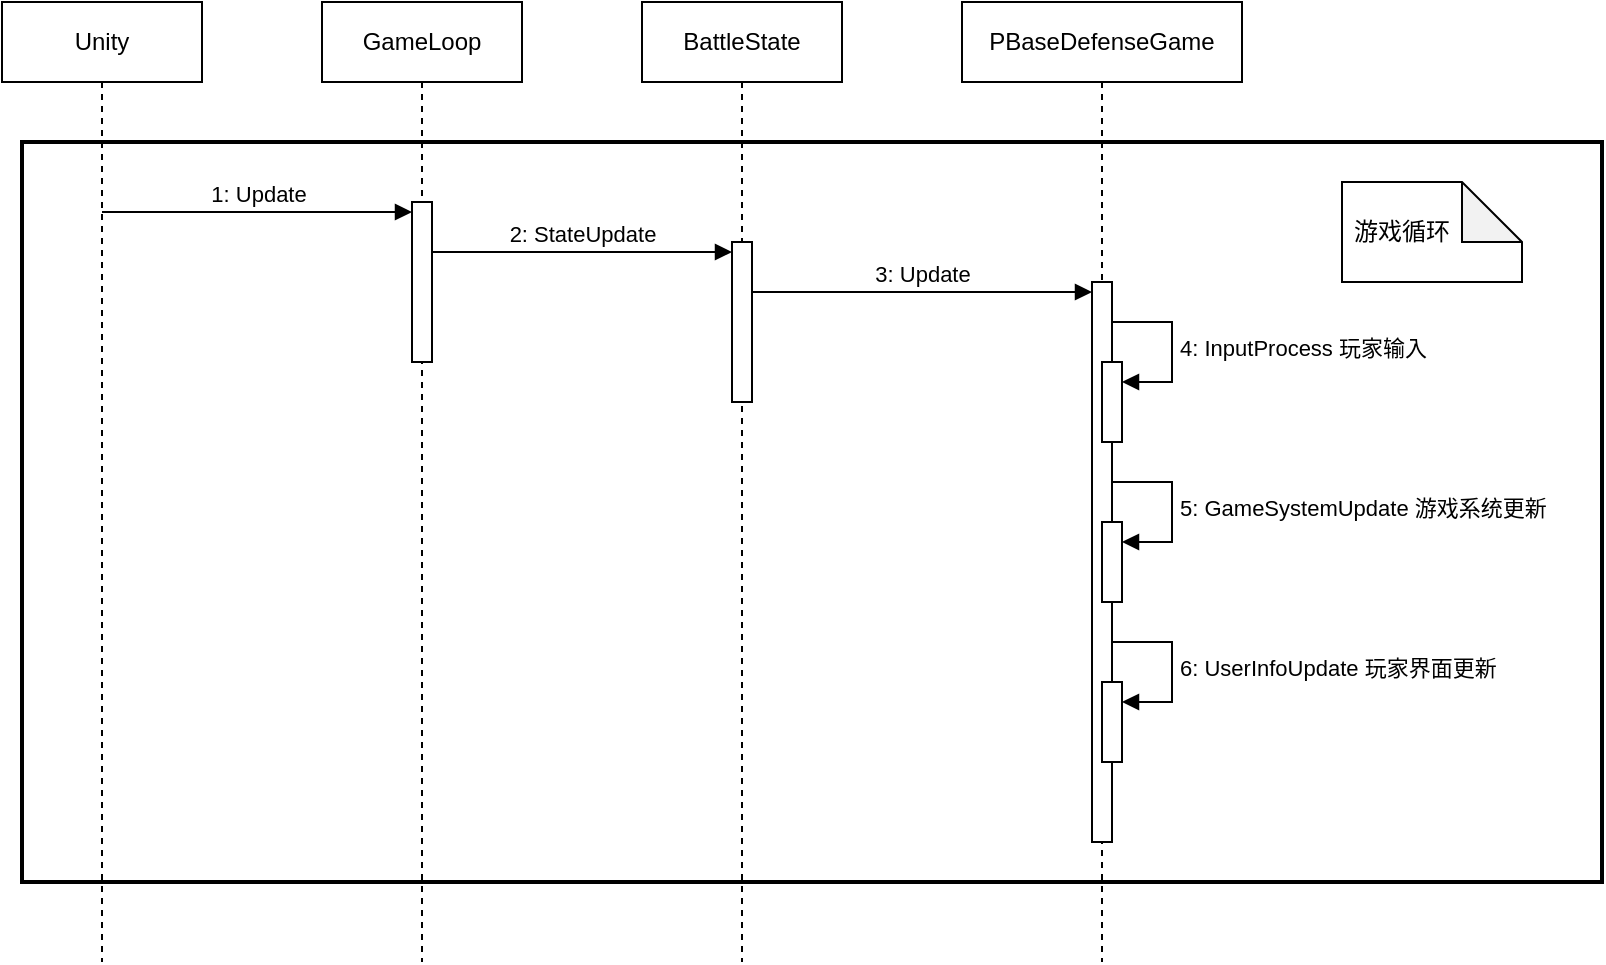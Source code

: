 <mxfile version="22.1.11" type="device">
  <diagram name="第 1 页" id="9MW5LMymGSTipwBF6TsQ">
    <mxGraphModel dx="1434" dy="844" grid="1" gridSize="10" guides="1" tooltips="1" connect="1" arrows="1" fold="1" page="1" pageScale="1" pageWidth="827" pageHeight="1169" math="0" shadow="0">
      <root>
        <mxCell id="0" />
        <mxCell id="1" parent="0" />
        <mxCell id="-LomIykPVkpLy7PQgMLV-1" value="Unity" style="shape=umlLifeline;perimeter=lifelinePerimeter;whiteSpace=wrap;html=1;container=1;dropTarget=0;collapsible=0;recursiveResize=0;outlineConnect=0;portConstraint=eastwest;newEdgeStyle={&quot;curved&quot;:0,&quot;rounded&quot;:0};" vertex="1" parent="1">
          <mxGeometry y="120" width="100" height="480" as="geometry" />
        </mxCell>
        <mxCell id="-LomIykPVkpLy7PQgMLV-2" value="GameLoop" style="shape=umlLifeline;perimeter=lifelinePerimeter;whiteSpace=wrap;html=1;container=1;dropTarget=0;collapsible=0;recursiveResize=0;outlineConnect=0;portConstraint=eastwest;newEdgeStyle={&quot;curved&quot;:0,&quot;rounded&quot;:0};" vertex="1" parent="1">
          <mxGeometry x="160" y="120" width="100" height="480" as="geometry" />
        </mxCell>
        <mxCell id="-LomIykPVkpLy7PQgMLV-11" value="" style="html=1;points=[[0,0,0,0,5],[0,1,0,0,-5],[1,0,0,0,5],[1,1,0,0,-5]];perimeter=orthogonalPerimeter;outlineConnect=0;targetShapes=umlLifeline;portConstraint=eastwest;newEdgeStyle={&quot;curved&quot;:0,&quot;rounded&quot;:0};" vertex="1" parent="-LomIykPVkpLy7PQgMLV-2">
          <mxGeometry x="45" y="100" width="10" height="80" as="geometry" />
        </mxCell>
        <mxCell id="-LomIykPVkpLy7PQgMLV-3" value="BattleState" style="shape=umlLifeline;perimeter=lifelinePerimeter;whiteSpace=wrap;html=1;container=1;dropTarget=0;collapsible=0;recursiveResize=0;outlineConnect=0;portConstraint=eastwest;newEdgeStyle={&quot;curved&quot;:0,&quot;rounded&quot;:0};" vertex="1" parent="1">
          <mxGeometry x="320" y="120" width="100" height="480" as="geometry" />
        </mxCell>
        <mxCell id="-LomIykPVkpLy7PQgMLV-13" value="" style="html=1;points=[[0,0,0,0,5],[0,1,0,0,-5],[1,0,0,0,5],[1,1,0,0,-5]];perimeter=orthogonalPerimeter;outlineConnect=0;targetShapes=umlLifeline;portConstraint=eastwest;newEdgeStyle={&quot;curved&quot;:0,&quot;rounded&quot;:0};" vertex="1" parent="-LomIykPVkpLy7PQgMLV-3">
          <mxGeometry x="45" y="120" width="10" height="80" as="geometry" />
        </mxCell>
        <mxCell id="-LomIykPVkpLy7PQgMLV-4" value="PBaseDefenseGame" style="shape=umlLifeline;perimeter=lifelinePerimeter;whiteSpace=wrap;html=1;container=1;dropTarget=0;collapsible=0;recursiveResize=0;outlineConnect=0;portConstraint=eastwest;newEdgeStyle={&quot;curved&quot;:0,&quot;rounded&quot;:0};" vertex="1" parent="1">
          <mxGeometry x="480" y="120" width="140" height="480" as="geometry" />
        </mxCell>
        <mxCell id="-LomIykPVkpLy7PQgMLV-15" value="" style="html=1;points=[[0,0,0,0,5],[0,1,0,0,-5],[1,0,0,0,5],[1,1,0,0,-5]];perimeter=orthogonalPerimeter;outlineConnect=0;targetShapes=umlLifeline;portConstraint=eastwest;newEdgeStyle={&quot;curved&quot;:0,&quot;rounded&quot;:0};" vertex="1" parent="-LomIykPVkpLy7PQgMLV-4">
          <mxGeometry x="65" y="140" width="10" height="280" as="geometry" />
        </mxCell>
        <mxCell id="-LomIykPVkpLy7PQgMLV-17" value="" style="html=1;points=[[0,0,0,0,5],[0,1,0,0,-5],[1,0,0,0,5],[1,1,0,0,-5]];perimeter=orthogonalPerimeter;outlineConnect=0;targetShapes=umlLifeline;portConstraint=eastwest;newEdgeStyle={&quot;curved&quot;:0,&quot;rounded&quot;:0};" vertex="1" parent="-LomIykPVkpLy7PQgMLV-4">
          <mxGeometry x="70" y="180" width="10" height="40" as="geometry" />
        </mxCell>
        <mxCell id="-LomIykPVkpLy7PQgMLV-18" value="4: InputProcess 玩家输入" style="html=1;align=left;spacingLeft=2;endArrow=block;rounded=0;edgeStyle=orthogonalEdgeStyle;curved=0;rounded=0;" edge="1" target="-LomIykPVkpLy7PQgMLV-17" parent="-LomIykPVkpLy7PQgMLV-4">
          <mxGeometry relative="1" as="geometry">
            <mxPoint x="75" y="160" as="sourcePoint" />
            <Array as="points">
              <mxPoint x="105" y="190" />
            </Array>
          </mxGeometry>
        </mxCell>
        <mxCell id="-LomIykPVkpLy7PQgMLV-19" value="" style="html=1;points=[[0,0,0,0,5],[0,1,0,0,-5],[1,0,0,0,5],[1,1,0,0,-5]];perimeter=orthogonalPerimeter;outlineConnect=0;targetShapes=umlLifeline;portConstraint=eastwest;newEdgeStyle={&quot;curved&quot;:0,&quot;rounded&quot;:0};" vertex="1" parent="-LomIykPVkpLy7PQgMLV-4">
          <mxGeometry x="70" y="260" width="10" height="40" as="geometry" />
        </mxCell>
        <mxCell id="-LomIykPVkpLy7PQgMLV-20" value="5: GameSystemUpdate 游戏系统更新" style="html=1;align=left;spacingLeft=2;endArrow=block;rounded=0;edgeStyle=orthogonalEdgeStyle;curved=0;rounded=0;" edge="1" target="-LomIykPVkpLy7PQgMLV-19" parent="-LomIykPVkpLy7PQgMLV-4">
          <mxGeometry relative="1" as="geometry">
            <mxPoint x="75" y="240" as="sourcePoint" />
            <Array as="points">
              <mxPoint x="105" y="270" />
            </Array>
          </mxGeometry>
        </mxCell>
        <mxCell id="-LomIykPVkpLy7PQgMLV-23" value="" style="html=1;points=[[0,0,0,0,5],[0,1,0,0,-5],[1,0,0,0,5],[1,1,0,0,-5]];perimeter=orthogonalPerimeter;outlineConnect=0;targetShapes=umlLifeline;portConstraint=eastwest;newEdgeStyle={&quot;curved&quot;:0,&quot;rounded&quot;:0};" vertex="1" parent="-LomIykPVkpLy7PQgMLV-4">
          <mxGeometry x="70" y="340" width="10" height="40" as="geometry" />
        </mxCell>
        <mxCell id="-LomIykPVkpLy7PQgMLV-24" value="6: UserInfoUpdate 玩家界面更新" style="html=1;align=left;spacingLeft=2;endArrow=block;rounded=0;edgeStyle=orthogonalEdgeStyle;curved=0;rounded=0;" edge="1" target="-LomIykPVkpLy7PQgMLV-23" parent="-LomIykPVkpLy7PQgMLV-4">
          <mxGeometry relative="1" as="geometry">
            <mxPoint x="75" y="320" as="sourcePoint" />
            <Array as="points">
              <mxPoint x="105" y="350" />
            </Array>
          </mxGeometry>
        </mxCell>
        <mxCell id="-LomIykPVkpLy7PQgMLV-12" value="1: Update" style="html=1;verticalAlign=bottom;startArrow=none;endArrow=block;startSize=8;curved=0;rounded=0;entryX=0;entryY=0;entryDx=0;entryDy=5;startFill=0;" edge="1" target="-LomIykPVkpLy7PQgMLV-11" parent="1" source="-LomIykPVkpLy7PQgMLV-1">
          <mxGeometry relative="1" as="geometry">
            <mxPoint x="135" y="225" as="sourcePoint" />
          </mxGeometry>
        </mxCell>
        <mxCell id="-LomIykPVkpLy7PQgMLV-14" value="2: StateUpdate" style="html=1;verticalAlign=bottom;startArrow=none;endArrow=block;startSize=8;curved=0;rounded=0;entryX=0;entryY=0;entryDx=0;entryDy=5;startFill=0;" edge="1" target="-LomIykPVkpLy7PQgMLV-13" parent="1" source="-LomIykPVkpLy7PQgMLV-11">
          <mxGeometry relative="1" as="geometry">
            <mxPoint x="295" y="245" as="sourcePoint" />
          </mxGeometry>
        </mxCell>
        <mxCell id="-LomIykPVkpLy7PQgMLV-16" value="3: Update" style="html=1;verticalAlign=bottom;startArrow=none;endArrow=block;startSize=8;curved=0;rounded=0;entryX=0;entryY=0;entryDx=0;entryDy=5;startFill=0;" edge="1" target="-LomIykPVkpLy7PQgMLV-15" parent="1" source="-LomIykPVkpLy7PQgMLV-13">
          <mxGeometry relative="1" as="geometry">
            <mxPoint x="475" y="265" as="sourcePoint" />
          </mxGeometry>
        </mxCell>
        <mxCell id="-LomIykPVkpLy7PQgMLV-27" value="" style="rounded=0;whiteSpace=wrap;html=1;fillColor=none;strokeColor=#000000;strokeWidth=2;" vertex="1" parent="1">
          <mxGeometry x="10" y="190" width="790" height="370" as="geometry" />
        </mxCell>
        <mxCell id="-LomIykPVkpLy7PQgMLV-28" value="游戏循环" style="shape=note;whiteSpace=wrap;html=1;backgroundOutline=1;darkOpacity=0.05;spacingLeft=4;spacingRight=4;align=left;" vertex="1" parent="1">
          <mxGeometry x="670" y="210" width="90" height="50" as="geometry" />
        </mxCell>
      </root>
    </mxGraphModel>
  </diagram>
</mxfile>
